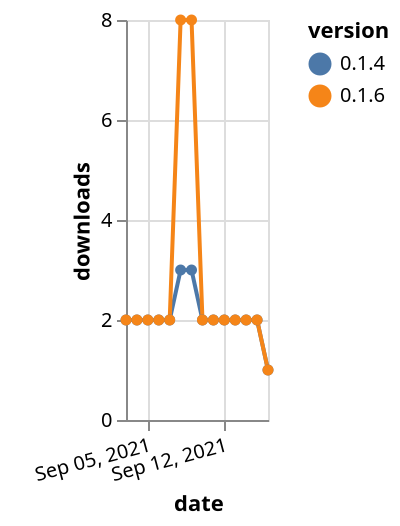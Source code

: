 {"$schema": "https://vega.github.io/schema/vega-lite/v5.json", "description": "A simple bar chart with embedded data.", "data": {"values": [{"date": "2021-09-03", "total": 2523, "delta": 2, "version": "0.1.4"}, {"date": "2021-09-04", "total": 2525, "delta": 2, "version": "0.1.4"}, {"date": "2021-09-05", "total": 2527, "delta": 2, "version": "0.1.4"}, {"date": "2021-09-06", "total": 2529, "delta": 2, "version": "0.1.4"}, {"date": "2021-09-07", "total": 2531, "delta": 2, "version": "0.1.4"}, {"date": "2021-09-08", "total": 2534, "delta": 3, "version": "0.1.4"}, {"date": "2021-09-09", "total": 2537, "delta": 3, "version": "0.1.4"}, {"date": "2021-09-10", "total": 2539, "delta": 2, "version": "0.1.4"}, {"date": "2021-09-11", "total": 2541, "delta": 2, "version": "0.1.4"}, {"date": "2021-09-12", "total": 2543, "delta": 2, "version": "0.1.4"}, {"date": "2021-09-13", "total": 2545, "delta": 2, "version": "0.1.4"}, {"date": "2021-09-14", "total": 2547, "delta": 2, "version": "0.1.4"}, {"date": "2021-09-15", "total": 2549, "delta": 2, "version": "0.1.4"}, {"date": "2021-09-16", "total": 2550, "delta": 1, "version": "0.1.4"}, {"date": "2021-09-03", "total": 4934, "delta": 2, "version": "0.1.6"}, {"date": "2021-09-04", "total": 4936, "delta": 2, "version": "0.1.6"}, {"date": "2021-09-05", "total": 4938, "delta": 2, "version": "0.1.6"}, {"date": "2021-09-06", "total": 4940, "delta": 2, "version": "0.1.6"}, {"date": "2021-09-07", "total": 4942, "delta": 2, "version": "0.1.6"}, {"date": "2021-09-08", "total": 4950, "delta": 8, "version": "0.1.6"}, {"date": "2021-09-09", "total": 4958, "delta": 8, "version": "0.1.6"}, {"date": "2021-09-10", "total": 4960, "delta": 2, "version": "0.1.6"}, {"date": "2021-09-11", "total": 4962, "delta": 2, "version": "0.1.6"}, {"date": "2021-09-12", "total": 4964, "delta": 2, "version": "0.1.6"}, {"date": "2021-09-13", "total": 4966, "delta": 2, "version": "0.1.6"}, {"date": "2021-09-14", "total": 4968, "delta": 2, "version": "0.1.6"}, {"date": "2021-09-15", "total": 4970, "delta": 2, "version": "0.1.6"}, {"date": "2021-09-16", "total": 4971, "delta": 1, "version": "0.1.6"}]}, "width": "container", "mark": {"type": "line", "point": {"filled": true}}, "encoding": {"x": {"field": "date", "type": "temporal", "timeUnit": "yearmonthdate", "title": "date", "axis": {"labelAngle": -15}}, "y": {"field": "delta", "type": "quantitative", "title": "downloads"}, "color": {"field": "version", "type": "nominal"}, "tooltip": {"field": "delta"}}}
